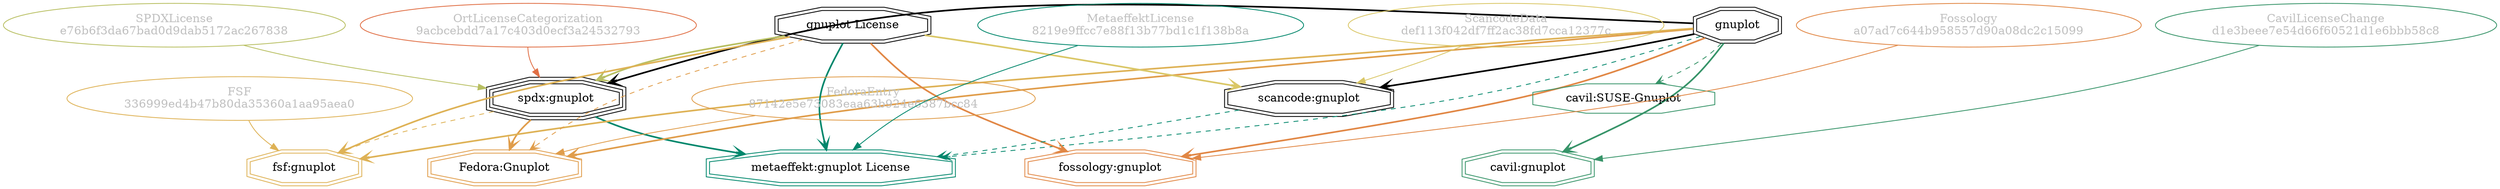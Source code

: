 strict digraph {
    node [shape=box];
    graph [splines=curved];
    4606 [label="SPDXLicense\ne76b6f3da67bad0d9dab5172ac267838"
         ,fontcolor=gray
         ,color="#b8bf62"
         ,fillcolor="beige;1"
         ,shape=ellipse];
    4607 [label="spdx:gnuplot"
         ,shape=tripleoctagon];
    4608 [label=gnuplot
         ,shape=doubleoctagon];
    4609 [label="gnuplot License"
         ,shape=doubleoctagon];
    6736 [label="FedoraEntry\n87142e5e73083eaa63b924e6387bcc84"
         ,fontcolor=gray
         ,color="#e09d4b"
         ,fillcolor="beige;1"
         ,shape=ellipse];
    6737 [label="Fedora:Gnuplot"
         ,color="#e09d4b"
         ,shape=doubleoctagon];
    10752 [label="FSF\n336999ed4b47b80da35360a1aa95aea0"
          ,fontcolor=gray
          ,color="#deb256"
          ,fillcolor="beige;1"
          ,shape=ellipse];
    10753 [label="fsf:gnuplot"
          ,color="#deb256"
          ,shape=doubleoctagon];
    16037 [label="ScancodeData\ndef113f042df7ff2ac38fd7cca12377c"
          ,fontcolor=gray
          ,color="#dac767"
          ,fillcolor="beige;1"
          ,shape=ellipse];
    16038 [label="scancode:gnuplot"
          ,shape=doubleoctagon];
    27476 [label="Fossology\na07ad7c644b958557d90a08dc2c15099"
          ,fontcolor=gray
          ,color="#e18745"
          ,fillcolor="beige;1"
          ,shape=ellipse];
    27477 [label="fossology:gnuplot"
          ,color="#e18745"
          ,shape=doubleoctagon];
    35293 [label="OrtLicenseCategorization\n9acbcebdd7a17c403d0ecf3a24532793"
          ,fontcolor=gray
          ,color="#e06f45"
          ,fillcolor="beige;1"
          ,shape=ellipse];
    36884 [label="CavilLicenseChange\nd1e3beee7e54d66f60521d1e6bbb58c8"
          ,fontcolor=gray
          ,color="#379469"
          ,fillcolor="beige;1"
          ,shape=ellipse];
    36885 [label="cavil:gnuplot"
          ,color="#379469"
          ,shape=doubleoctagon];
    37655 [label="cavil:SUSE-Gnuplot"
          ,color="#379469"
          ,shape=octagon];
    42366 [label="MetaeffektLicense\n8219e9ffcc7e88f13b77bd1c1f138b8a"
          ,fontcolor=gray
          ,color="#00876c"
          ,fillcolor="beige;1"
          ,shape=ellipse];
    42367 [label="metaeffekt:gnuplot License"
          ,color="#00876c"
          ,shape=doubleoctagon];
    4606 -> 4607 [weight=0.5
                 ,color="#b8bf62"];
    4607 -> 6737 [style=bold
                 ,arrowhead=vee
                 ,weight=0.7
                 ,color="#e09d4b"];
    4607 -> 10753 [style=dashed
                  ,arrowhead=vee
                  ,weight=0.5
                  ,color="#deb256"];
    4607 -> 42367 [style=bold
                  ,arrowhead=vee
                  ,weight=0.7
                  ,color="#00876c"];
    4608 -> 4607 [style=bold
                 ,arrowhead=vee
                 ,weight=0.7];
    4608 -> 6737 [style=bold
                 ,arrowhead=vee
                 ,weight=0.7
                 ,color="#e09d4b"];
    4608 -> 6737 [style=bold
                 ,arrowhead=vee
                 ,weight=0.7
                 ,color="#e09d4b"];
    4608 -> 10753 [style=bold
                  ,arrowhead=vee
                  ,weight=0.7
                  ,color="#deb256"];
    4608 -> 16038 [style=bold
                  ,arrowhead=vee
                  ,weight=0.7];
    4608 -> 27477 [style=bold
                  ,arrowhead=vee
                  ,weight=0.7
                  ,color="#e18745"];
    4608 -> 36885 [style=bold
                  ,arrowhead=vee
                  ,weight=0.7
                  ,color="#379469"];
    4608 -> 36885 [style=bold
                  ,arrowhead=vee
                  ,weight=0.7
                  ,color="#379469"];
    4608 -> 37655 [style=dashed
                  ,arrowhead=vee
                  ,weight=0.5
                  ,color="#379469"];
    4608 -> 42367 [style=dashed
                  ,arrowhead=vee
                  ,weight=0.5
                  ,color="#00876c"];
    4609 -> 4607 [style=bold
                 ,arrowhead=vee
                 ,weight=0.7
                 ,color="#b8bf62"];
    4609 -> 6737 [style=dashed
                 ,arrowhead=vee
                 ,weight=0.5
                 ,color="#e09d4b"];
    4609 -> 10753 [style=bold
                  ,arrowhead=vee
                  ,weight=0.7
                  ,color="#deb256"];
    4609 -> 16038 [style=bold
                  ,arrowhead=vee
                  ,weight=0.7
                  ,color="#dac767"];
    4609 -> 27477 [style=bold
                  ,arrowhead=vee
                  ,weight=0.7
                  ,color="#e18745"];
    4609 -> 42367 [style=bold
                  ,arrowhead=vee
                  ,weight=0.7
                  ,color="#00876c"];
    4609 -> 42367 [style=bold
                  ,arrowhead=vee
                  ,weight=0.7
                  ,color="#00876c"];
    6736 -> 6737 [weight=0.5
                 ,color="#e09d4b"];
    10752 -> 10753 [weight=0.5
                   ,color="#deb256"];
    16037 -> 16038 [weight=0.5
                   ,color="#dac767"];
    16038 -> 42367 [style=dashed
                   ,arrowhead=vee
                   ,weight=0.5
                   ,color="#00876c"];
    27476 -> 27477 [weight=0.5
                   ,color="#e18745"];
    35293 -> 4607 [weight=0.5
                  ,color="#e06f45"];
    36884 -> 36885 [weight=0.5
                   ,color="#379469"];
    42366 -> 42367 [weight=0.5
                   ,color="#00876c"];
}
